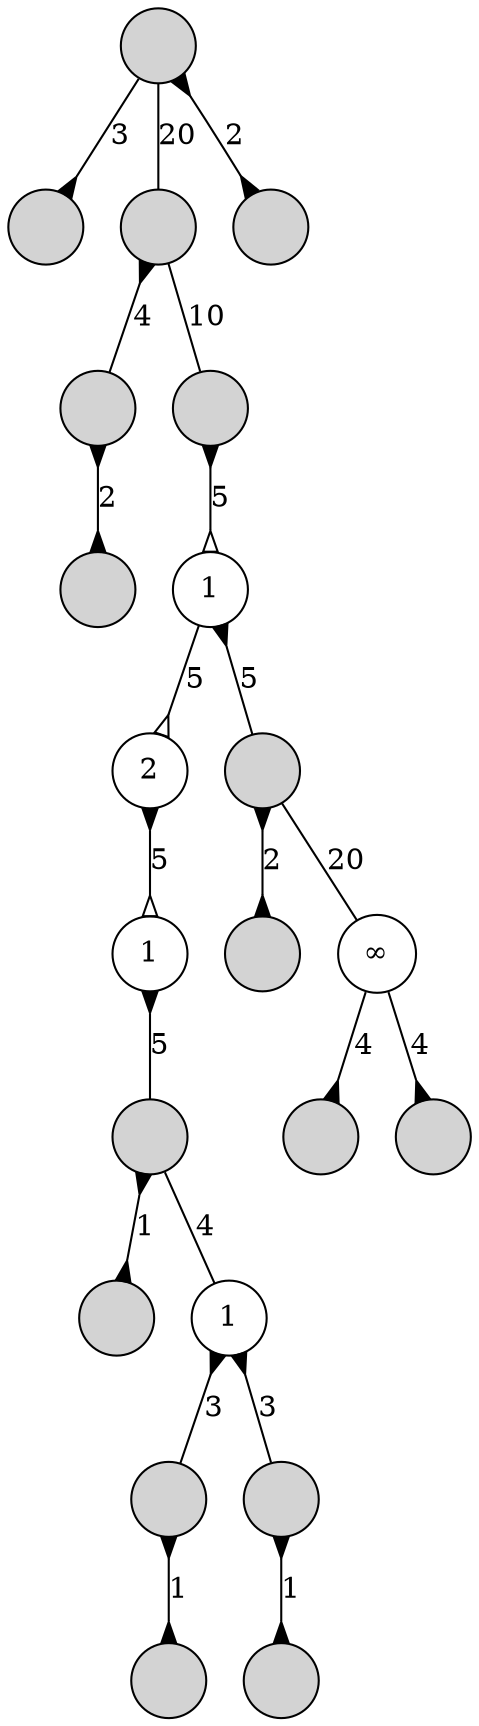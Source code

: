 digraph
{
	node [shape=circle, style=filled, label=""];
	edge [dir=both, arrowtail=none, arrowhead=none];

	n00 -> n10 [label=3, arrowhead=inv];
	n00 -> n11 [label=20];
	n00 -> n12 [label=2, arrowtail=inv, arrowhead=inv];
	n11 -> n20 [label=4, arrowtail=inv];
	n11 -> n21 [label=10];
	n20 -> n30 [label=2, arrowtail=inv, arrowhead=inv];
	n21 -> n31 [label=5, arrowtail=inv, arrowhead=oinv];
	n31 -> n40 [label=5, arrowhead=oinv];
	n31 -> n41 [label=5, arrowtail=inv];
	n40 -> n50 [label=5, arrowtail=inv, arrowhead=oinv];
	n41 -> n51 [label=2, arrowtail=inv, arrowhead=inv];
	n41 -> n52 [label=20];
	n50 -> n60 [label=5, arrowtail=inv];
	n52 -> n61 [label=4, arrowhead=inv];
	n52 -> n62 [label=4, arrowhead=inv];
	n60 -> n70 [label=1, arrowtail=inv, arrowhead=inv];
	n60 -> n71 [label=4];
	n71 -> n80 [label=3, arrowtail=inv];
	n71 -> n81 [label=3, arrowtail=inv];
	n80 -> n90 [label=1, arrowtail=inv, arrowhead=inv];
	n81 -> n91 [label=1, arrowtail=inv, arrowhead=inv];

	n31 [style=solid, label=1];
	n40 [style=solid, label=2];
	n50 [style=solid, label=1];
	n52 [style=solid, label="&infin;"];
	n71 [style=solid, label=1];
}
